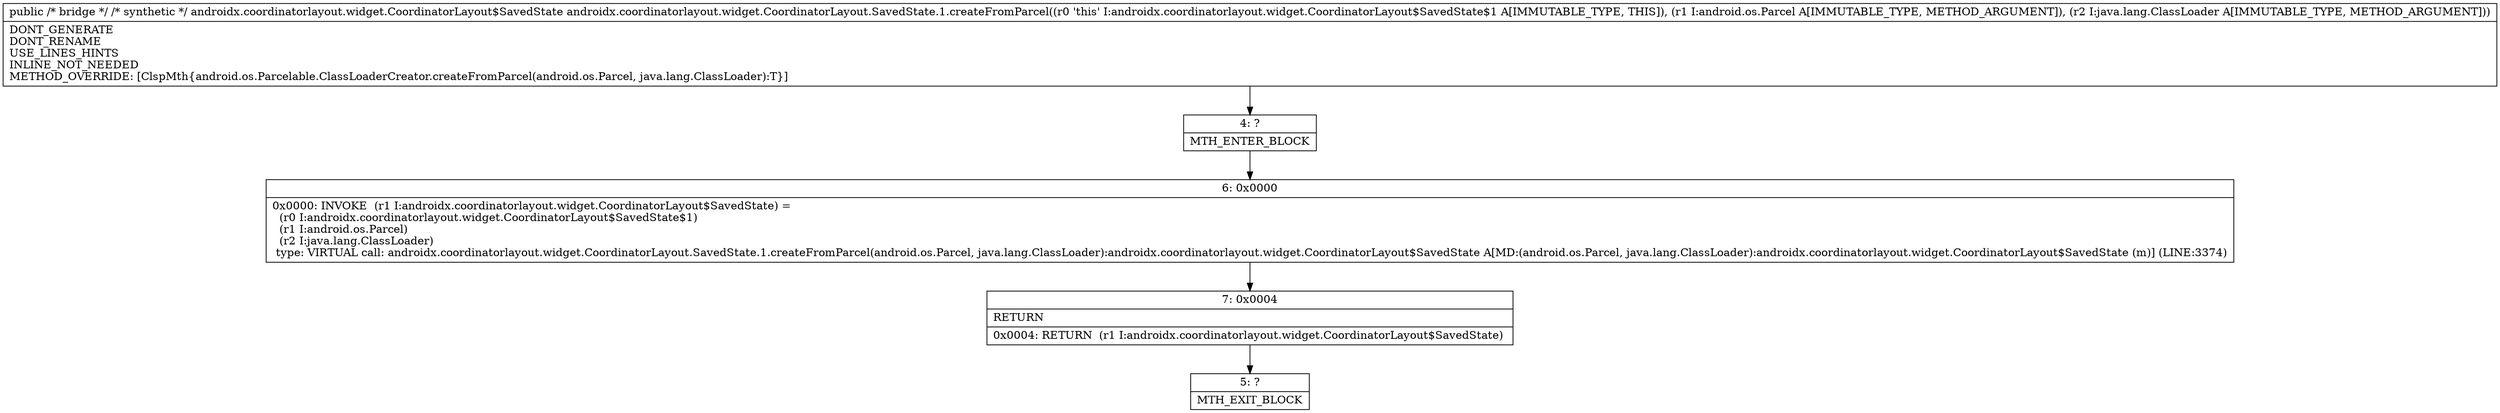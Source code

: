digraph "CFG forandroidx.coordinatorlayout.widget.CoordinatorLayout.SavedState.1.createFromParcel(Landroid\/os\/Parcel;Ljava\/lang\/ClassLoader;)Ljava\/lang\/Object;" {
Node_4 [shape=record,label="{4\:\ ?|MTH_ENTER_BLOCK\l}"];
Node_6 [shape=record,label="{6\:\ 0x0000|0x0000: INVOKE  (r1 I:androidx.coordinatorlayout.widget.CoordinatorLayout$SavedState) = \l  (r0 I:androidx.coordinatorlayout.widget.CoordinatorLayout$SavedState$1)\l  (r1 I:android.os.Parcel)\l  (r2 I:java.lang.ClassLoader)\l type: VIRTUAL call: androidx.coordinatorlayout.widget.CoordinatorLayout.SavedState.1.createFromParcel(android.os.Parcel, java.lang.ClassLoader):androidx.coordinatorlayout.widget.CoordinatorLayout$SavedState A[MD:(android.os.Parcel, java.lang.ClassLoader):androidx.coordinatorlayout.widget.CoordinatorLayout$SavedState (m)] (LINE:3374)\l}"];
Node_7 [shape=record,label="{7\:\ 0x0004|RETURN\l|0x0004: RETURN  (r1 I:androidx.coordinatorlayout.widget.CoordinatorLayout$SavedState) \l}"];
Node_5 [shape=record,label="{5\:\ ?|MTH_EXIT_BLOCK\l}"];
MethodNode[shape=record,label="{public \/* bridge *\/ \/* synthetic *\/ androidx.coordinatorlayout.widget.CoordinatorLayout$SavedState androidx.coordinatorlayout.widget.CoordinatorLayout.SavedState.1.createFromParcel((r0 'this' I:androidx.coordinatorlayout.widget.CoordinatorLayout$SavedState$1 A[IMMUTABLE_TYPE, THIS]), (r1 I:android.os.Parcel A[IMMUTABLE_TYPE, METHOD_ARGUMENT]), (r2 I:java.lang.ClassLoader A[IMMUTABLE_TYPE, METHOD_ARGUMENT]))  | DONT_GENERATE\lDONT_RENAME\lUSE_LINES_HINTS\lINLINE_NOT_NEEDED\lMETHOD_OVERRIDE: [ClspMth\{android.os.Parcelable.ClassLoaderCreator.createFromParcel(android.os.Parcel, java.lang.ClassLoader):T\}]\l}"];
MethodNode -> Node_4;Node_4 -> Node_6;
Node_6 -> Node_7;
Node_7 -> Node_5;
}

